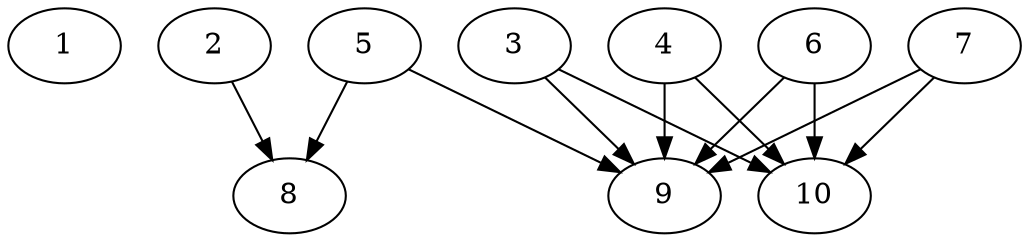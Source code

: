 // DAG automatically generated by daggen at Thu Oct  3 13:58:04 2019
// ./daggen --dot -n 10 --ccr 0.4 --fat 0.9 --regular 0.7 --density 0.7 --mindata 5242880 --maxdata 52428800 
digraph G {
  1 [size="63523840", alpha="0.06", expect_size="25409536"] 
  2 [size="84311040", alpha="0.14", expect_size="33724416"] 
  2 -> 8 [size ="33724416"]
  3 [size="15219200", alpha="0.19", expect_size="6087680"] 
  3 -> 9 [size ="6087680"]
  3 -> 10 [size ="6087680"]
  4 [size="31920640", alpha="0.06", expect_size="12768256"] 
  4 -> 9 [size ="12768256"]
  4 -> 10 [size ="12768256"]
  5 [size="109468160", alpha="0.14", expect_size="43787264"] 
  5 -> 8 [size ="43787264"]
  5 -> 9 [size ="43787264"]
  6 [size="115164160", alpha="0.16", expect_size="46065664"] 
  6 -> 9 [size ="46065664"]
  6 -> 10 [size ="46065664"]
  7 [size="106580480", alpha="0.16", expect_size="42632192"] 
  7 -> 9 [size ="42632192"]
  7 -> 10 [size ="42632192"]
  8 [size="29166080", alpha="0.14", expect_size="11666432"] 
  9 [size="109608960", alpha="0.15", expect_size="43843584"] 
  10 [size="15869440", alpha="0.08", expect_size="6347776"] 
}
